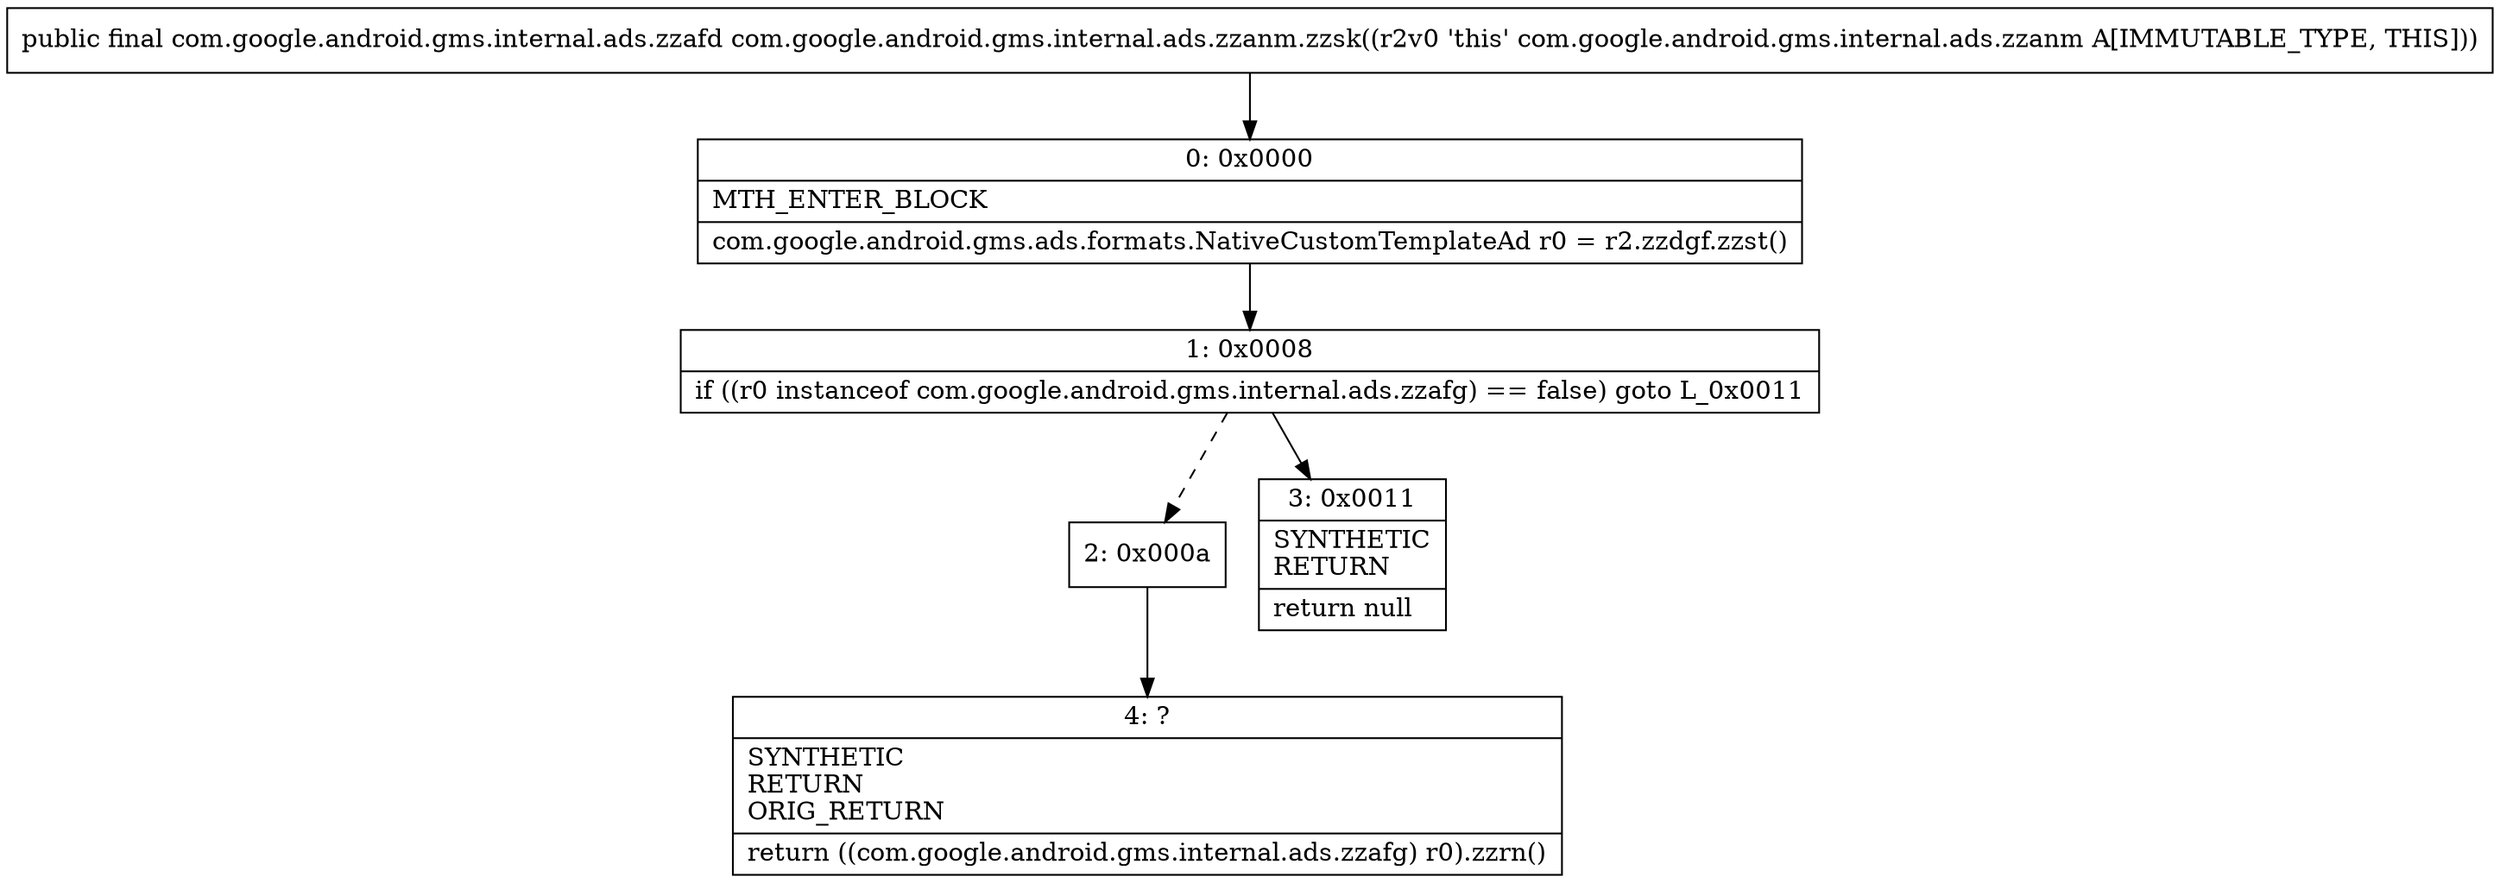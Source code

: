 digraph "CFG forcom.google.android.gms.internal.ads.zzanm.zzsk()Lcom\/google\/android\/gms\/internal\/ads\/zzafd;" {
Node_0 [shape=record,label="{0\:\ 0x0000|MTH_ENTER_BLOCK\l|com.google.android.gms.ads.formats.NativeCustomTemplateAd r0 = r2.zzdgf.zzst()\l}"];
Node_1 [shape=record,label="{1\:\ 0x0008|if ((r0 instanceof com.google.android.gms.internal.ads.zzafg) == false) goto L_0x0011\l}"];
Node_2 [shape=record,label="{2\:\ 0x000a}"];
Node_3 [shape=record,label="{3\:\ 0x0011|SYNTHETIC\lRETURN\l|return null\l}"];
Node_4 [shape=record,label="{4\:\ ?|SYNTHETIC\lRETURN\lORIG_RETURN\l|return ((com.google.android.gms.internal.ads.zzafg) r0).zzrn()\l}"];
MethodNode[shape=record,label="{public final com.google.android.gms.internal.ads.zzafd com.google.android.gms.internal.ads.zzanm.zzsk((r2v0 'this' com.google.android.gms.internal.ads.zzanm A[IMMUTABLE_TYPE, THIS])) }"];
MethodNode -> Node_0;
Node_0 -> Node_1;
Node_1 -> Node_2[style=dashed];
Node_1 -> Node_3;
Node_2 -> Node_4;
}

